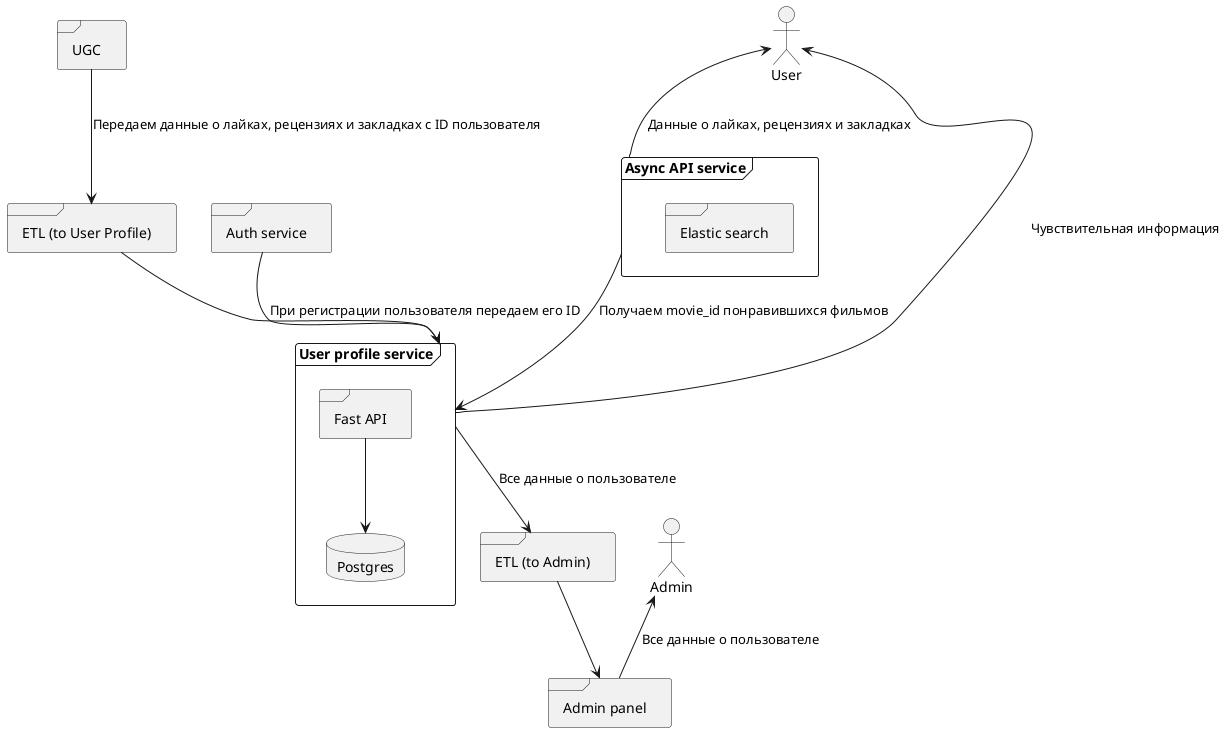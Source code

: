 @startuml
frame "UGC" as ugc_service
frame "Auth service" as auth_service
frame "Async API service" as async_api_service  {
    frame "Elastic search" as es
}

frame "User profile service" as user_profile_service {
    frame "Fast API" as user_profile_api
    database "Postgres" as user_profile_db
}

frame "ETL (to User Profile)" as etl_service_user
frame "ETL (to Admin)" as etl_service_admin

frame "Admin panel" as admin_panel

actor "User" as User
actor "Admin" as Admin

auth_service --> user_profile_service : "При регистрации пользователя передаем его ID"
ugc_service --> etl_service_user: "Передаем данные о лайках, рецензиях и закладках с ID пользователя"
etl_service_user --> user_profile_service
async_api_service --> user_profile_service: "Получаем movie_id понравившихся фильмов"
user_profile_service --> etl_service_admin: "Все данные о пользователе"
etl_service_admin --> admin_panel

user_profile_api --> user_profile_db

User <-- user_profile_service: "Чувствительная информация"
User <-- async_api_service: "Данные о лайках, рецензиях и закладках"
Admin <-- admin_panel: "Все данные о пользователе"

@enduml